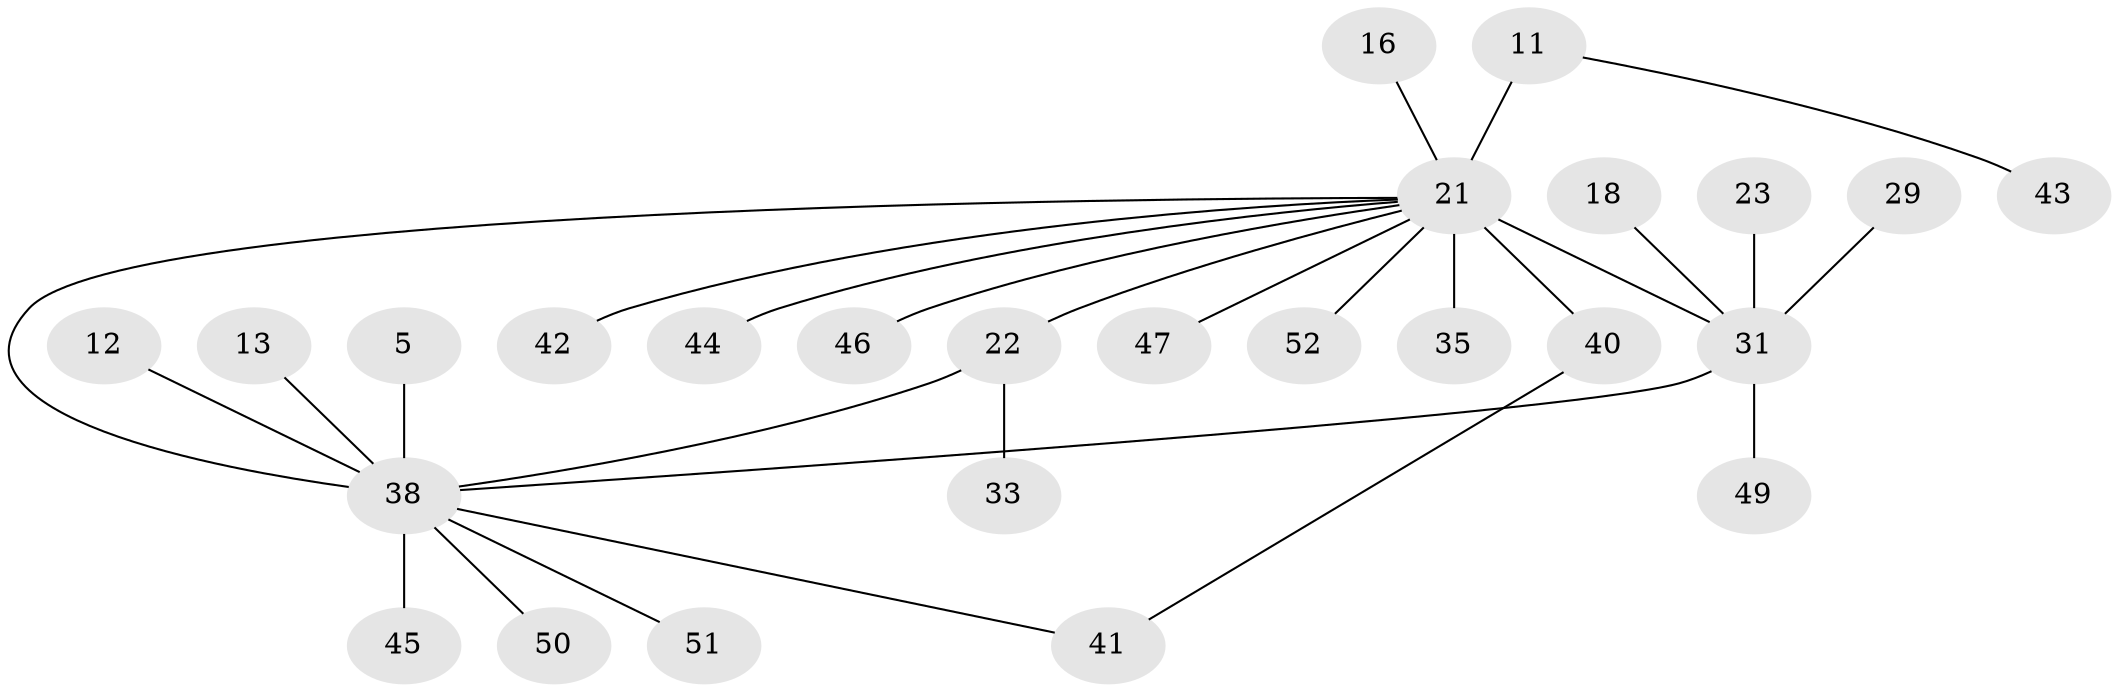 // original degree distribution, {8: 0.019230769230769232, 12: 0.019230769230769232, 5: 0.019230769230769232, 6: 0.07692307692307693, 2: 0.21153846153846154, 9: 0.019230769230769232, 4: 0.057692307692307696, 3: 0.07692307692307693, 11: 0.019230769230769232, 1: 0.4807692307692308}
// Generated by graph-tools (version 1.1) at 2025/46/03/09/25 04:46:56]
// undirected, 26 vertices, 28 edges
graph export_dot {
graph [start="1"]
  node [color=gray90,style=filled];
  5;
  11;
  12;
  13;
  16;
  18;
  21 [super="+8"];
  22;
  23;
  29 [super="+25"];
  31 [super="+9+10"];
  33 [super="+26"];
  35;
  38 [super="+30+6"];
  40 [super="+37"];
  41;
  42;
  43;
  44;
  45 [super="+39+28"];
  46;
  47;
  49;
  50 [super="+34"];
  51 [super="+48"];
  52 [super="+32+36"];
  5 -- 38 [weight=2];
  11 -- 43;
  11 -- 21 [weight=2];
  12 -- 38;
  13 -- 38;
  16 -- 21;
  18 -- 31;
  21 -- 44;
  21 -- 47;
  21 -- 40 [weight=4];
  21 -- 35;
  21 -- 42;
  21 -- 46;
  21 -- 22 [weight=2];
  21 -- 31 [weight=5];
  21 -- 52;
  21 -- 38 [weight=2];
  22 -- 33;
  22 -- 38;
  23 -- 31;
  29 -- 31;
  31 -- 49;
  31 -- 38 [weight=2];
  38 -- 41;
  38 -- 45 [weight=3];
  38 -- 50;
  38 -- 51;
  40 -- 41;
}
